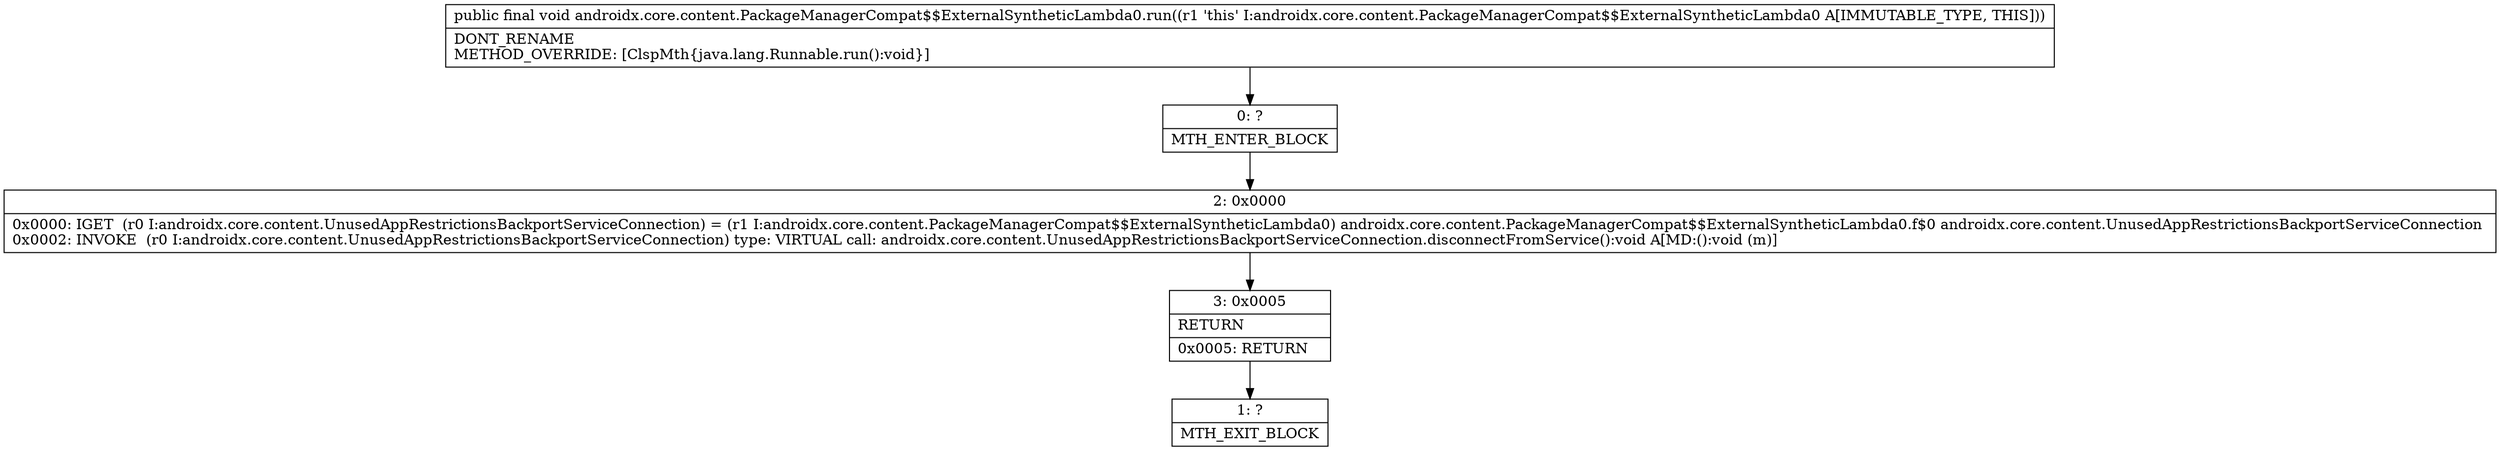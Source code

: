digraph "CFG forandroidx.core.content.PackageManagerCompat$$ExternalSyntheticLambda0.run()V" {
Node_0 [shape=record,label="{0\:\ ?|MTH_ENTER_BLOCK\l}"];
Node_2 [shape=record,label="{2\:\ 0x0000|0x0000: IGET  (r0 I:androidx.core.content.UnusedAppRestrictionsBackportServiceConnection) = (r1 I:androidx.core.content.PackageManagerCompat$$ExternalSyntheticLambda0) androidx.core.content.PackageManagerCompat$$ExternalSyntheticLambda0.f$0 androidx.core.content.UnusedAppRestrictionsBackportServiceConnection \l0x0002: INVOKE  (r0 I:androidx.core.content.UnusedAppRestrictionsBackportServiceConnection) type: VIRTUAL call: androidx.core.content.UnusedAppRestrictionsBackportServiceConnection.disconnectFromService():void A[MD:():void (m)]\l}"];
Node_3 [shape=record,label="{3\:\ 0x0005|RETURN\l|0x0005: RETURN   \l}"];
Node_1 [shape=record,label="{1\:\ ?|MTH_EXIT_BLOCK\l}"];
MethodNode[shape=record,label="{public final void androidx.core.content.PackageManagerCompat$$ExternalSyntheticLambda0.run((r1 'this' I:androidx.core.content.PackageManagerCompat$$ExternalSyntheticLambda0 A[IMMUTABLE_TYPE, THIS]))  | DONT_RENAME\lMETHOD_OVERRIDE: [ClspMth\{java.lang.Runnable.run():void\}]\l}"];
MethodNode -> Node_0;Node_0 -> Node_2;
Node_2 -> Node_3;
Node_3 -> Node_1;
}

